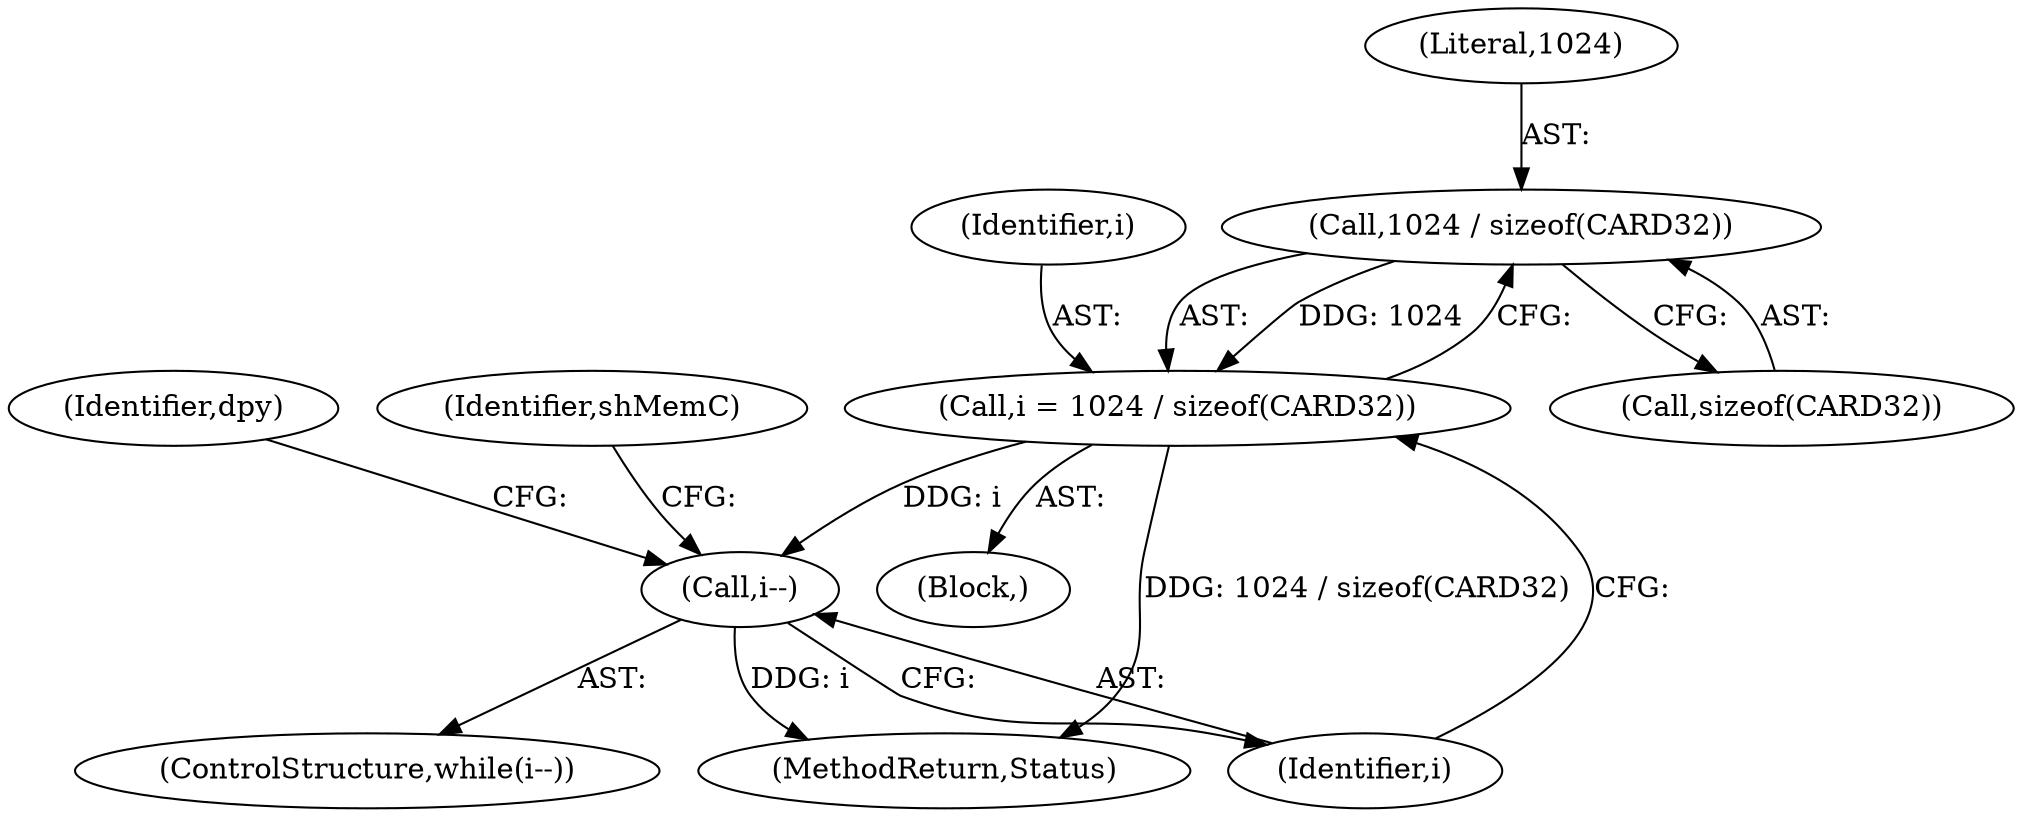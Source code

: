 digraph "0_libXvMC_2cd95e7da8367cccdcdd5c9b160012d1dec5cbdb@API" {
"1000223" [label="(Call,1024 / sizeof(CARD32))"];
"1000221" [label="(Call,i = 1024 / sizeof(CARD32))"];
"1000228" [label="(Call,i--)"];
"1000250" [label="(Identifier,dpy)"];
"1000227" [label="(ControlStructure,while(i--))"];
"1000224" [label="(Literal,1024)"];
"1000198" [label="(Block,)"];
"1000223" [label="(Call,1024 / sizeof(CARD32))"];
"1000221" [label="(Call,i = 1024 / sizeof(CARD32))"];
"1000229" [label="(Identifier,i)"];
"1000228" [label="(Call,i--)"];
"1000225" [label="(Call,sizeof(CARD32))"];
"1000222" [label="(Identifier,i)"];
"1000234" [label="(Identifier,shMemC)"];
"1000476" [label="(MethodReturn,Status)"];
"1000223" -> "1000221"  [label="AST: "];
"1000223" -> "1000225"  [label="CFG: "];
"1000224" -> "1000223"  [label="AST: "];
"1000225" -> "1000223"  [label="AST: "];
"1000221" -> "1000223"  [label="CFG: "];
"1000223" -> "1000221"  [label="DDG: 1024"];
"1000221" -> "1000198"  [label="AST: "];
"1000222" -> "1000221"  [label="AST: "];
"1000229" -> "1000221"  [label="CFG: "];
"1000221" -> "1000476"  [label="DDG: 1024 / sizeof(CARD32)"];
"1000221" -> "1000228"  [label="DDG: i"];
"1000228" -> "1000227"  [label="AST: "];
"1000228" -> "1000229"  [label="CFG: "];
"1000229" -> "1000228"  [label="AST: "];
"1000234" -> "1000228"  [label="CFG: "];
"1000250" -> "1000228"  [label="CFG: "];
"1000228" -> "1000476"  [label="DDG: i"];
}
